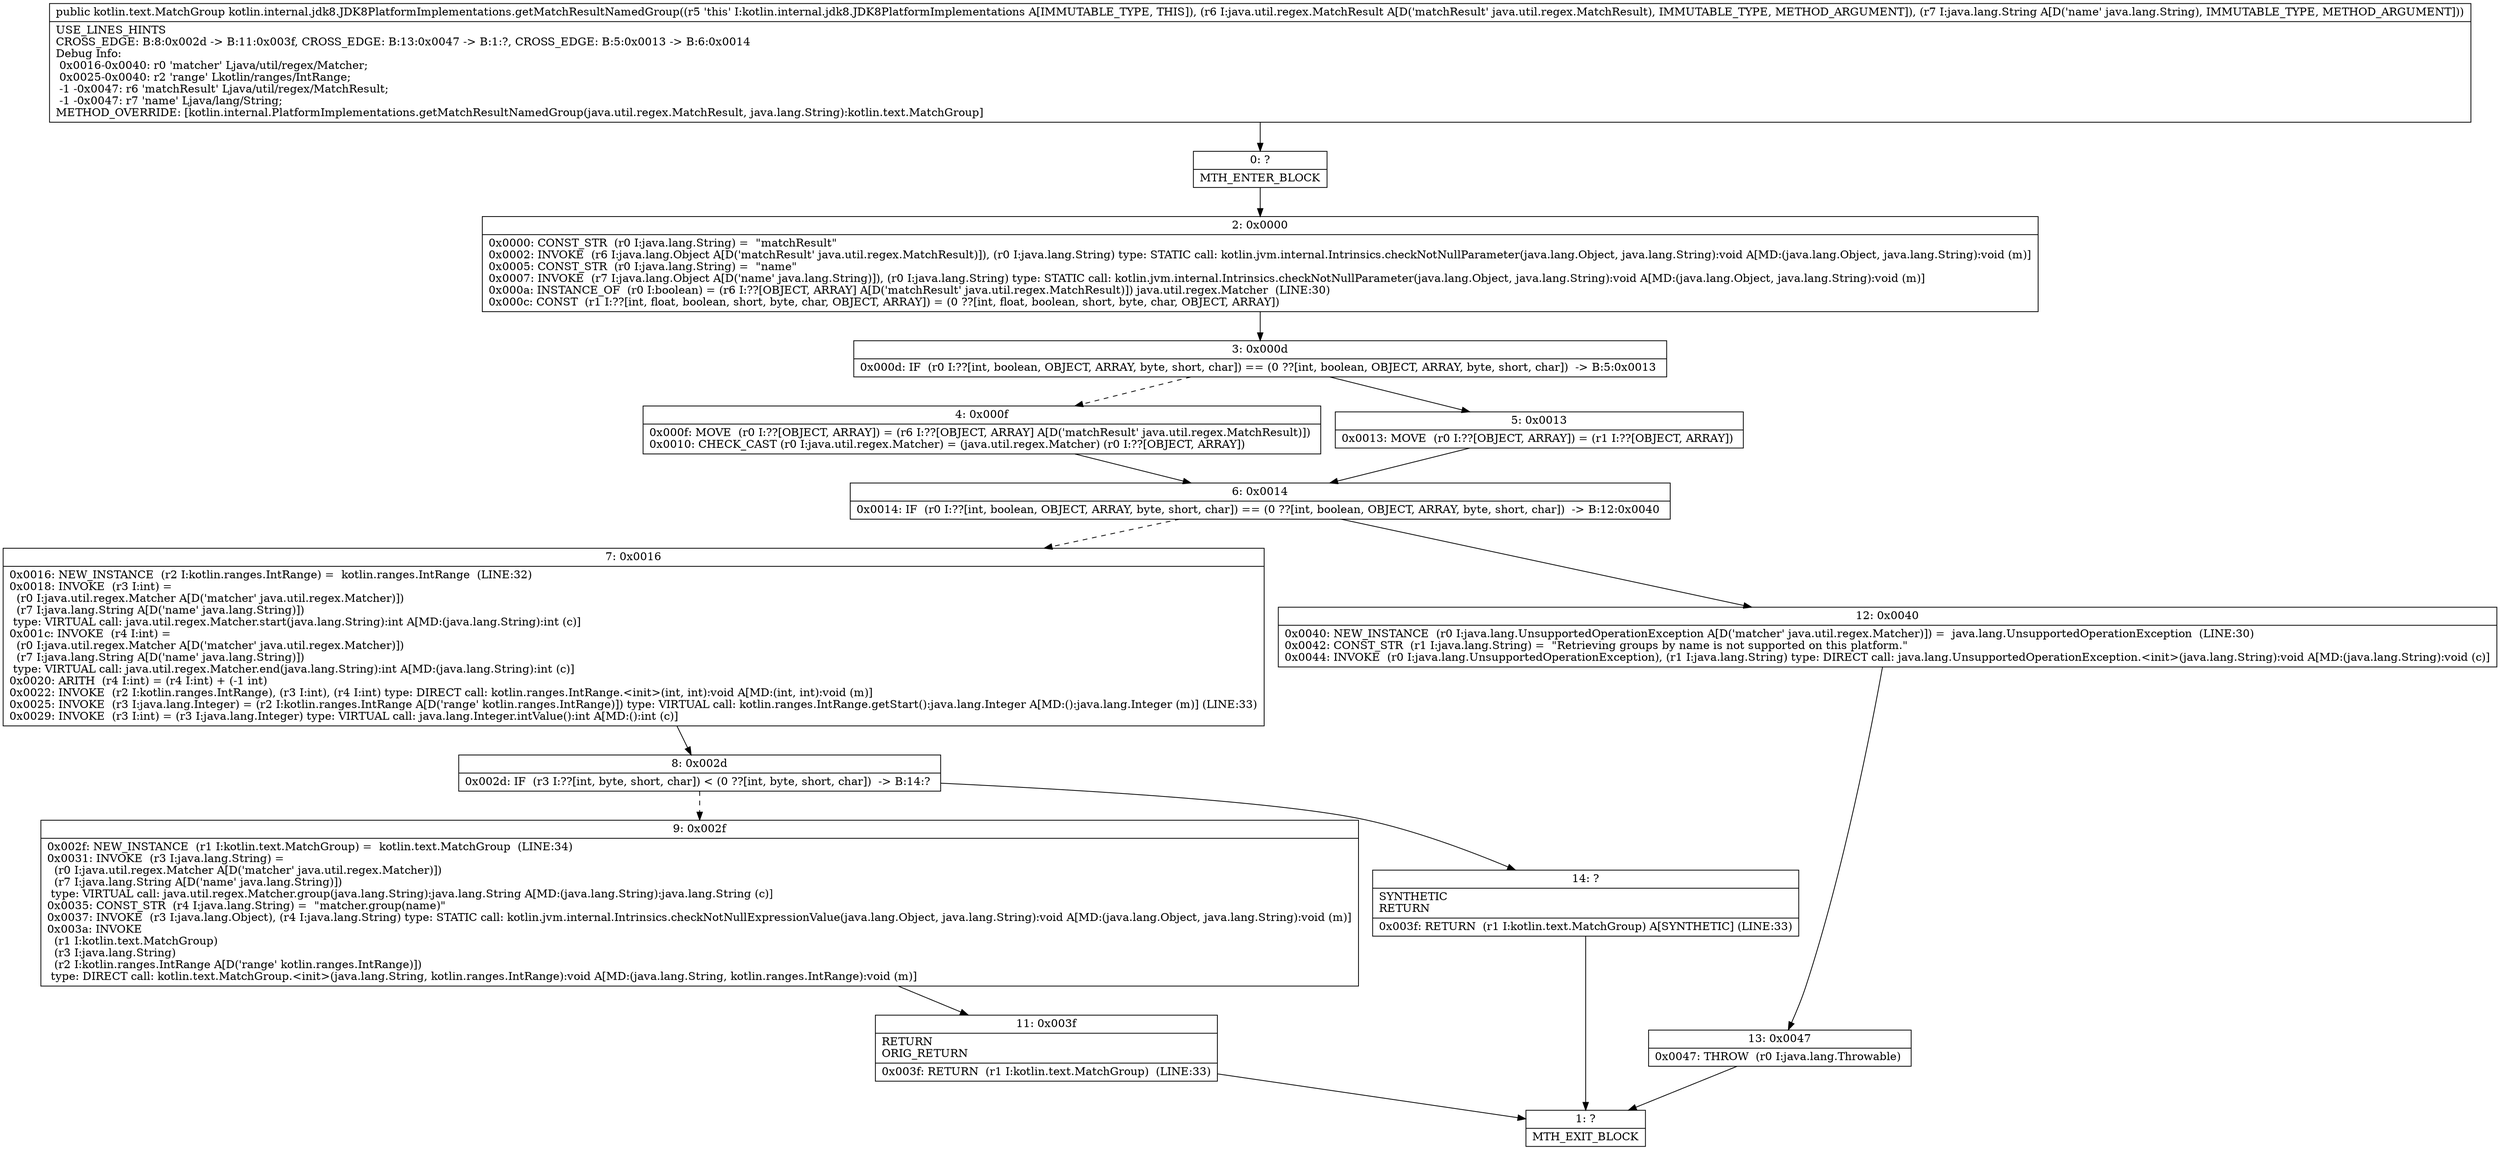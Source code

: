 digraph "CFG forkotlin.internal.jdk8.JDK8PlatformImplementations.getMatchResultNamedGroup(Ljava\/util\/regex\/MatchResult;Ljava\/lang\/String;)Lkotlin\/text\/MatchGroup;" {
Node_0 [shape=record,label="{0\:\ ?|MTH_ENTER_BLOCK\l}"];
Node_2 [shape=record,label="{2\:\ 0x0000|0x0000: CONST_STR  (r0 I:java.lang.String) =  \"matchResult\" \l0x0002: INVOKE  (r6 I:java.lang.Object A[D('matchResult' java.util.regex.MatchResult)]), (r0 I:java.lang.String) type: STATIC call: kotlin.jvm.internal.Intrinsics.checkNotNullParameter(java.lang.Object, java.lang.String):void A[MD:(java.lang.Object, java.lang.String):void (m)]\l0x0005: CONST_STR  (r0 I:java.lang.String) =  \"name\" \l0x0007: INVOKE  (r7 I:java.lang.Object A[D('name' java.lang.String)]), (r0 I:java.lang.String) type: STATIC call: kotlin.jvm.internal.Intrinsics.checkNotNullParameter(java.lang.Object, java.lang.String):void A[MD:(java.lang.Object, java.lang.String):void (m)]\l0x000a: INSTANCE_OF  (r0 I:boolean) = (r6 I:??[OBJECT, ARRAY] A[D('matchResult' java.util.regex.MatchResult)]) java.util.regex.Matcher  (LINE:30)\l0x000c: CONST  (r1 I:??[int, float, boolean, short, byte, char, OBJECT, ARRAY]) = (0 ??[int, float, boolean, short, byte, char, OBJECT, ARRAY]) \l}"];
Node_3 [shape=record,label="{3\:\ 0x000d|0x000d: IF  (r0 I:??[int, boolean, OBJECT, ARRAY, byte, short, char]) == (0 ??[int, boolean, OBJECT, ARRAY, byte, short, char])  \-\> B:5:0x0013 \l}"];
Node_4 [shape=record,label="{4\:\ 0x000f|0x000f: MOVE  (r0 I:??[OBJECT, ARRAY]) = (r6 I:??[OBJECT, ARRAY] A[D('matchResult' java.util.regex.MatchResult)]) \l0x0010: CHECK_CAST (r0 I:java.util.regex.Matcher) = (java.util.regex.Matcher) (r0 I:??[OBJECT, ARRAY]) \l}"];
Node_6 [shape=record,label="{6\:\ 0x0014|0x0014: IF  (r0 I:??[int, boolean, OBJECT, ARRAY, byte, short, char]) == (0 ??[int, boolean, OBJECT, ARRAY, byte, short, char])  \-\> B:12:0x0040 \l}"];
Node_7 [shape=record,label="{7\:\ 0x0016|0x0016: NEW_INSTANCE  (r2 I:kotlin.ranges.IntRange) =  kotlin.ranges.IntRange  (LINE:32)\l0x0018: INVOKE  (r3 I:int) = \l  (r0 I:java.util.regex.Matcher A[D('matcher' java.util.regex.Matcher)])\l  (r7 I:java.lang.String A[D('name' java.lang.String)])\l type: VIRTUAL call: java.util.regex.Matcher.start(java.lang.String):int A[MD:(java.lang.String):int (c)]\l0x001c: INVOKE  (r4 I:int) = \l  (r0 I:java.util.regex.Matcher A[D('matcher' java.util.regex.Matcher)])\l  (r7 I:java.lang.String A[D('name' java.lang.String)])\l type: VIRTUAL call: java.util.regex.Matcher.end(java.lang.String):int A[MD:(java.lang.String):int (c)]\l0x0020: ARITH  (r4 I:int) = (r4 I:int) + (\-1 int) \l0x0022: INVOKE  (r2 I:kotlin.ranges.IntRange), (r3 I:int), (r4 I:int) type: DIRECT call: kotlin.ranges.IntRange.\<init\>(int, int):void A[MD:(int, int):void (m)]\l0x0025: INVOKE  (r3 I:java.lang.Integer) = (r2 I:kotlin.ranges.IntRange A[D('range' kotlin.ranges.IntRange)]) type: VIRTUAL call: kotlin.ranges.IntRange.getStart():java.lang.Integer A[MD:():java.lang.Integer (m)] (LINE:33)\l0x0029: INVOKE  (r3 I:int) = (r3 I:java.lang.Integer) type: VIRTUAL call: java.lang.Integer.intValue():int A[MD:():int (c)]\l}"];
Node_8 [shape=record,label="{8\:\ 0x002d|0x002d: IF  (r3 I:??[int, byte, short, char]) \< (0 ??[int, byte, short, char])  \-\> B:14:? \l}"];
Node_9 [shape=record,label="{9\:\ 0x002f|0x002f: NEW_INSTANCE  (r1 I:kotlin.text.MatchGroup) =  kotlin.text.MatchGroup  (LINE:34)\l0x0031: INVOKE  (r3 I:java.lang.String) = \l  (r0 I:java.util.regex.Matcher A[D('matcher' java.util.regex.Matcher)])\l  (r7 I:java.lang.String A[D('name' java.lang.String)])\l type: VIRTUAL call: java.util.regex.Matcher.group(java.lang.String):java.lang.String A[MD:(java.lang.String):java.lang.String (c)]\l0x0035: CONST_STR  (r4 I:java.lang.String) =  \"matcher.group(name)\" \l0x0037: INVOKE  (r3 I:java.lang.Object), (r4 I:java.lang.String) type: STATIC call: kotlin.jvm.internal.Intrinsics.checkNotNullExpressionValue(java.lang.Object, java.lang.String):void A[MD:(java.lang.Object, java.lang.String):void (m)]\l0x003a: INVOKE  \l  (r1 I:kotlin.text.MatchGroup)\l  (r3 I:java.lang.String)\l  (r2 I:kotlin.ranges.IntRange A[D('range' kotlin.ranges.IntRange)])\l type: DIRECT call: kotlin.text.MatchGroup.\<init\>(java.lang.String, kotlin.ranges.IntRange):void A[MD:(java.lang.String, kotlin.ranges.IntRange):void (m)]\l}"];
Node_11 [shape=record,label="{11\:\ 0x003f|RETURN\lORIG_RETURN\l|0x003f: RETURN  (r1 I:kotlin.text.MatchGroup)  (LINE:33)\l}"];
Node_1 [shape=record,label="{1\:\ ?|MTH_EXIT_BLOCK\l}"];
Node_14 [shape=record,label="{14\:\ ?|SYNTHETIC\lRETURN\l|0x003f: RETURN  (r1 I:kotlin.text.MatchGroup) A[SYNTHETIC] (LINE:33)\l}"];
Node_12 [shape=record,label="{12\:\ 0x0040|0x0040: NEW_INSTANCE  (r0 I:java.lang.UnsupportedOperationException A[D('matcher' java.util.regex.Matcher)]) =  java.lang.UnsupportedOperationException  (LINE:30)\l0x0042: CONST_STR  (r1 I:java.lang.String) =  \"Retrieving groups by name is not supported on this platform.\" \l0x0044: INVOKE  (r0 I:java.lang.UnsupportedOperationException), (r1 I:java.lang.String) type: DIRECT call: java.lang.UnsupportedOperationException.\<init\>(java.lang.String):void A[MD:(java.lang.String):void (c)]\l}"];
Node_13 [shape=record,label="{13\:\ 0x0047|0x0047: THROW  (r0 I:java.lang.Throwable) \l}"];
Node_5 [shape=record,label="{5\:\ 0x0013|0x0013: MOVE  (r0 I:??[OBJECT, ARRAY]) = (r1 I:??[OBJECT, ARRAY]) \l}"];
MethodNode[shape=record,label="{public kotlin.text.MatchGroup kotlin.internal.jdk8.JDK8PlatformImplementations.getMatchResultNamedGroup((r5 'this' I:kotlin.internal.jdk8.JDK8PlatformImplementations A[IMMUTABLE_TYPE, THIS]), (r6 I:java.util.regex.MatchResult A[D('matchResult' java.util.regex.MatchResult), IMMUTABLE_TYPE, METHOD_ARGUMENT]), (r7 I:java.lang.String A[D('name' java.lang.String), IMMUTABLE_TYPE, METHOD_ARGUMENT]))  | USE_LINES_HINTS\lCROSS_EDGE: B:8:0x002d \-\> B:11:0x003f, CROSS_EDGE: B:13:0x0047 \-\> B:1:?, CROSS_EDGE: B:5:0x0013 \-\> B:6:0x0014\lDebug Info:\l  0x0016\-0x0040: r0 'matcher' Ljava\/util\/regex\/Matcher;\l  0x0025\-0x0040: r2 'range' Lkotlin\/ranges\/IntRange;\l  \-1 \-0x0047: r6 'matchResult' Ljava\/util\/regex\/MatchResult;\l  \-1 \-0x0047: r7 'name' Ljava\/lang\/String;\lMETHOD_OVERRIDE: [kotlin.internal.PlatformImplementations.getMatchResultNamedGroup(java.util.regex.MatchResult, java.lang.String):kotlin.text.MatchGroup]\l}"];
MethodNode -> Node_0;Node_0 -> Node_2;
Node_2 -> Node_3;
Node_3 -> Node_4[style=dashed];
Node_3 -> Node_5;
Node_4 -> Node_6;
Node_6 -> Node_7[style=dashed];
Node_6 -> Node_12;
Node_7 -> Node_8;
Node_8 -> Node_9[style=dashed];
Node_8 -> Node_14;
Node_9 -> Node_11;
Node_11 -> Node_1;
Node_14 -> Node_1;
Node_12 -> Node_13;
Node_13 -> Node_1;
Node_5 -> Node_6;
}

